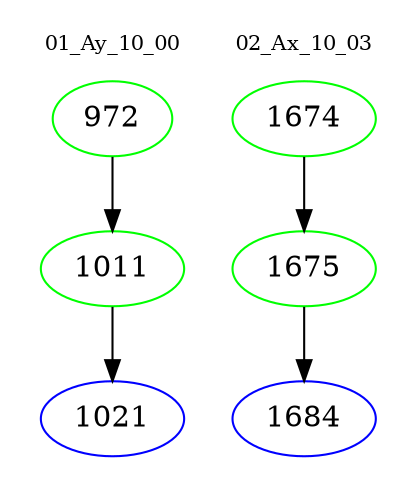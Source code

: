 digraph{
subgraph cluster_0 {
color = white
label = "01_Ay_10_00";
fontsize=10;
T0_972 [label="972", color="green"]
T0_972 -> T0_1011 [color="black"]
T0_1011 [label="1011", color="green"]
T0_1011 -> T0_1021 [color="black"]
T0_1021 [label="1021", color="blue"]
}
subgraph cluster_1 {
color = white
label = "02_Ax_10_03";
fontsize=10;
T1_1674 [label="1674", color="green"]
T1_1674 -> T1_1675 [color="black"]
T1_1675 [label="1675", color="green"]
T1_1675 -> T1_1684 [color="black"]
T1_1684 [label="1684", color="blue"]
}
}

